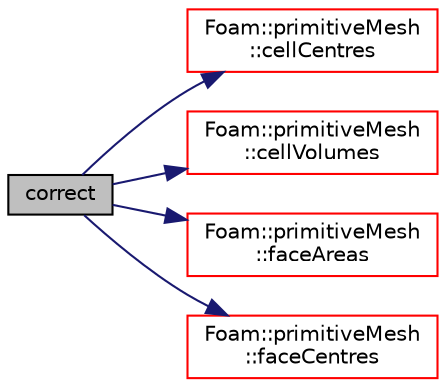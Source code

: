 digraph "correct"
{
  bgcolor="transparent";
  edge [fontname="Helvetica",fontsize="10",labelfontname="Helvetica",labelfontsize="10"];
  node [fontname="Helvetica",fontsize="10",shape=record];
  rankdir="LR";
  Node1 [label="correct",height=0.2,width=0.4,color="black", fillcolor="grey75", style="filled", fontcolor="black"];
  Node1 -> Node2 [color="midnightblue",fontsize="10",style="solid",fontname="Helvetica"];
  Node2 [label="Foam::primitiveMesh\l::cellCentres",height=0.2,width=0.4,color="red",URL="$a02020.html#a18743c2f09a076c507cadbb35a86fb24"];
  Node1 -> Node3 [color="midnightblue",fontsize="10",style="solid",fontname="Helvetica"];
  Node3 [label="Foam::primitiveMesh\l::cellVolumes",height=0.2,width=0.4,color="red",URL="$a02020.html#a621f5b7ca5ac8ff001bcdbeefaad7f7a"];
  Node1 -> Node4 [color="midnightblue",fontsize="10",style="solid",fontname="Helvetica"];
  Node4 [label="Foam::primitiveMesh\l::faceAreas",height=0.2,width=0.4,color="red",URL="$a02020.html#a460495623a8ec621b95f93bbcb3d4773"];
  Node1 -> Node5 [color="midnightblue",fontsize="10",style="solid",fontname="Helvetica"];
  Node5 [label="Foam::primitiveMesh\l::faceCentres",height=0.2,width=0.4,color="red",URL="$a02020.html#a56749206c7d38a4c3cfbf4103547e555"];
}
